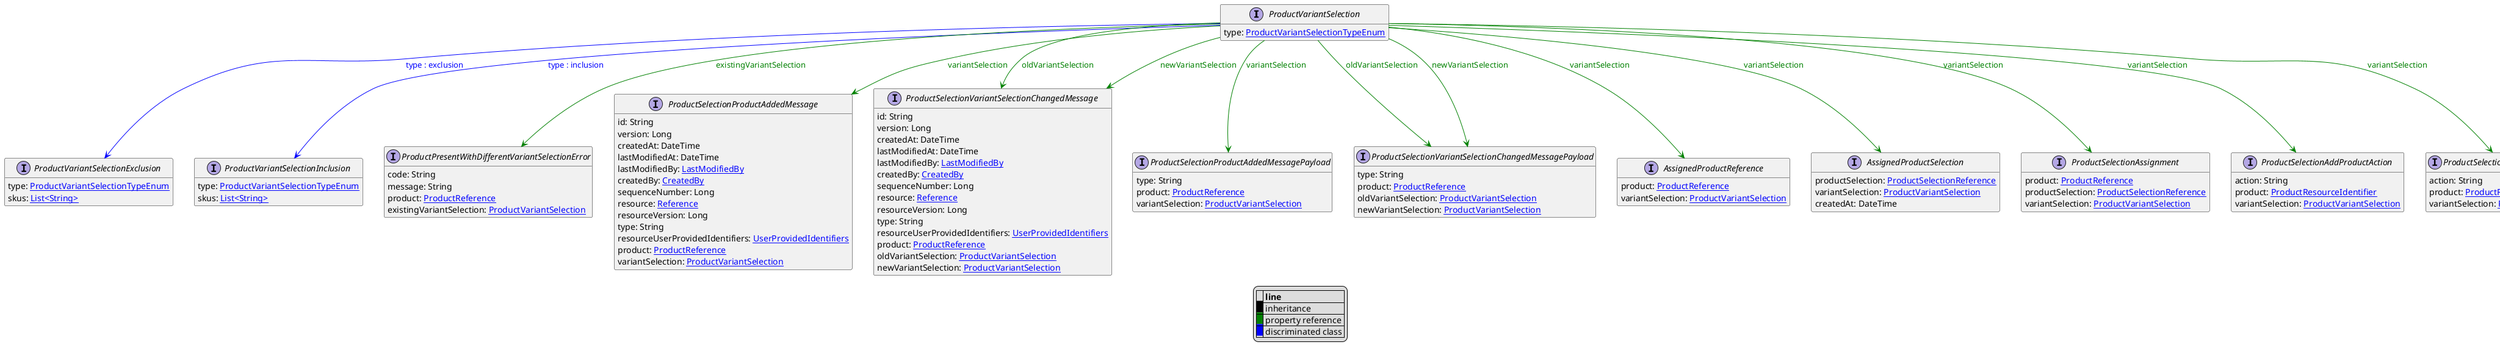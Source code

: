 @startuml

hide empty fields
hide empty methods
legend
|= |= line |
|<back:black>   </back>| inheritance |
|<back:green>   </back>| property reference |
|<back:blue>   </back>| discriminated class |
endlegend
interface ProductVariantSelection [[ProductVariantSelection.svg]]  {
    type: [[ProductVariantSelectionTypeEnum.svg ProductVariantSelectionTypeEnum]]
}


interface ProductVariantSelectionExclusion [[ProductVariantSelectionExclusion.svg]]  {
    type: [[ProductVariantSelectionTypeEnum.svg ProductVariantSelectionTypeEnum]]
    skus: [[String.svg List<String>]]
}
interface ProductVariantSelectionInclusion [[ProductVariantSelectionInclusion.svg]]  {
    type: [[ProductVariantSelectionTypeEnum.svg ProductVariantSelectionTypeEnum]]
    skus: [[String.svg List<String>]]
}
interface ProductPresentWithDifferentVariantSelectionError [[ProductPresentWithDifferentVariantSelectionError.svg]]  {
    code: String
    message: String
    product: [[ProductReference.svg ProductReference]]
    existingVariantSelection: [[ProductVariantSelection.svg ProductVariantSelection]]
}
interface ProductSelectionProductAddedMessage [[ProductSelectionProductAddedMessage.svg]]  {
    id: String
    version: Long
    createdAt: DateTime
    lastModifiedAt: DateTime
    lastModifiedBy: [[LastModifiedBy.svg LastModifiedBy]]
    createdBy: [[CreatedBy.svg CreatedBy]]
    sequenceNumber: Long
    resource: [[Reference.svg Reference]]
    resourceVersion: Long
    type: String
    resourceUserProvidedIdentifiers: [[UserProvidedIdentifiers.svg UserProvidedIdentifiers]]
    product: [[ProductReference.svg ProductReference]]
    variantSelection: [[ProductVariantSelection.svg ProductVariantSelection]]
}
interface ProductSelectionVariantSelectionChangedMessage [[ProductSelectionVariantSelectionChangedMessage.svg]]  {
    id: String
    version: Long
    createdAt: DateTime
    lastModifiedAt: DateTime
    lastModifiedBy: [[LastModifiedBy.svg LastModifiedBy]]
    createdBy: [[CreatedBy.svg CreatedBy]]
    sequenceNumber: Long
    resource: [[Reference.svg Reference]]
    resourceVersion: Long
    type: String
    resourceUserProvidedIdentifiers: [[UserProvidedIdentifiers.svg UserProvidedIdentifiers]]
    product: [[ProductReference.svg ProductReference]]
    oldVariantSelection: [[ProductVariantSelection.svg ProductVariantSelection]]
    newVariantSelection: [[ProductVariantSelection.svg ProductVariantSelection]]
}
interface ProductSelectionProductAddedMessagePayload [[ProductSelectionProductAddedMessagePayload.svg]]  {
    type: String
    product: [[ProductReference.svg ProductReference]]
    variantSelection: [[ProductVariantSelection.svg ProductVariantSelection]]
}
interface ProductSelectionVariantSelectionChangedMessagePayload [[ProductSelectionVariantSelectionChangedMessagePayload.svg]]  {
    type: String
    product: [[ProductReference.svg ProductReference]]
    oldVariantSelection: [[ProductVariantSelection.svg ProductVariantSelection]]
    newVariantSelection: [[ProductVariantSelection.svg ProductVariantSelection]]
}
interface AssignedProductReference [[AssignedProductReference.svg]]  {
    product: [[ProductReference.svg ProductReference]]
    variantSelection: [[ProductVariantSelection.svg ProductVariantSelection]]
}
interface AssignedProductSelection [[AssignedProductSelection.svg]]  {
    productSelection: [[ProductSelectionReference.svg ProductSelectionReference]]
    variantSelection: [[ProductVariantSelection.svg ProductVariantSelection]]
    createdAt: DateTime
}
interface ProductSelectionAssignment [[ProductSelectionAssignment.svg]]  {
    product: [[ProductReference.svg ProductReference]]
    productSelection: [[ProductSelectionReference.svg ProductSelectionReference]]
    variantSelection: [[ProductVariantSelection.svg ProductVariantSelection]]
}
interface ProductSelectionAddProductAction [[ProductSelectionAddProductAction.svg]]  {
    action: String
    product: [[ProductResourceIdentifier.svg ProductResourceIdentifier]]
    variantSelection: [[ProductVariantSelection.svg ProductVariantSelection]]
}
interface ProductSelectionSetVariantSelectionAction [[ProductSelectionSetVariantSelectionAction.svg]]  {
    action: String
    product: [[ProductResourceIdentifier.svg ProductResourceIdentifier]]
    variantSelection: [[ProductVariantSelection.svg ProductVariantSelection]]
}
ProductVariantSelection --> ProductVariantSelectionExclusion #blue;text:blue : "type : exclusion"
ProductVariantSelection --> ProductVariantSelectionInclusion #blue;text:blue : "type : inclusion"
ProductVariantSelection --> ProductPresentWithDifferentVariantSelectionError #green;text:green : "existingVariantSelection"
ProductVariantSelection --> ProductSelectionProductAddedMessage #green;text:green : "variantSelection"
ProductVariantSelection --> ProductSelectionVariantSelectionChangedMessage #green;text:green : "oldVariantSelection"
ProductVariantSelection --> ProductSelectionVariantSelectionChangedMessage #green;text:green : "newVariantSelection"
ProductVariantSelection --> ProductSelectionProductAddedMessagePayload #green;text:green : "variantSelection"
ProductVariantSelection --> ProductSelectionVariantSelectionChangedMessagePayload #green;text:green : "oldVariantSelection"
ProductVariantSelection --> ProductSelectionVariantSelectionChangedMessagePayload #green;text:green : "newVariantSelection"
ProductVariantSelection --> AssignedProductReference #green;text:green : "variantSelection"
ProductVariantSelection --> AssignedProductSelection #green;text:green : "variantSelection"
ProductVariantSelection --> ProductSelectionAssignment #green;text:green : "variantSelection"
ProductVariantSelection --> ProductSelectionAddProductAction #green;text:green : "variantSelection"
ProductVariantSelection --> ProductSelectionSetVariantSelectionAction #green;text:green : "variantSelection"
@enduml
